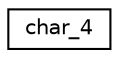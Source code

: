 digraph "Graphical Class Hierarchy"
{
  edge [fontname="Helvetica",fontsize="10",labelfontname="Helvetica",labelfontsize="10"];
  node [fontname="Helvetica",fontsize="10",shape=record];
  rankdir="LR";
  Node1 [label="char_4",height=0.2,width=0.4,color="black", fillcolor="white", style="filled",URL="$classchar__4.html"];
}
